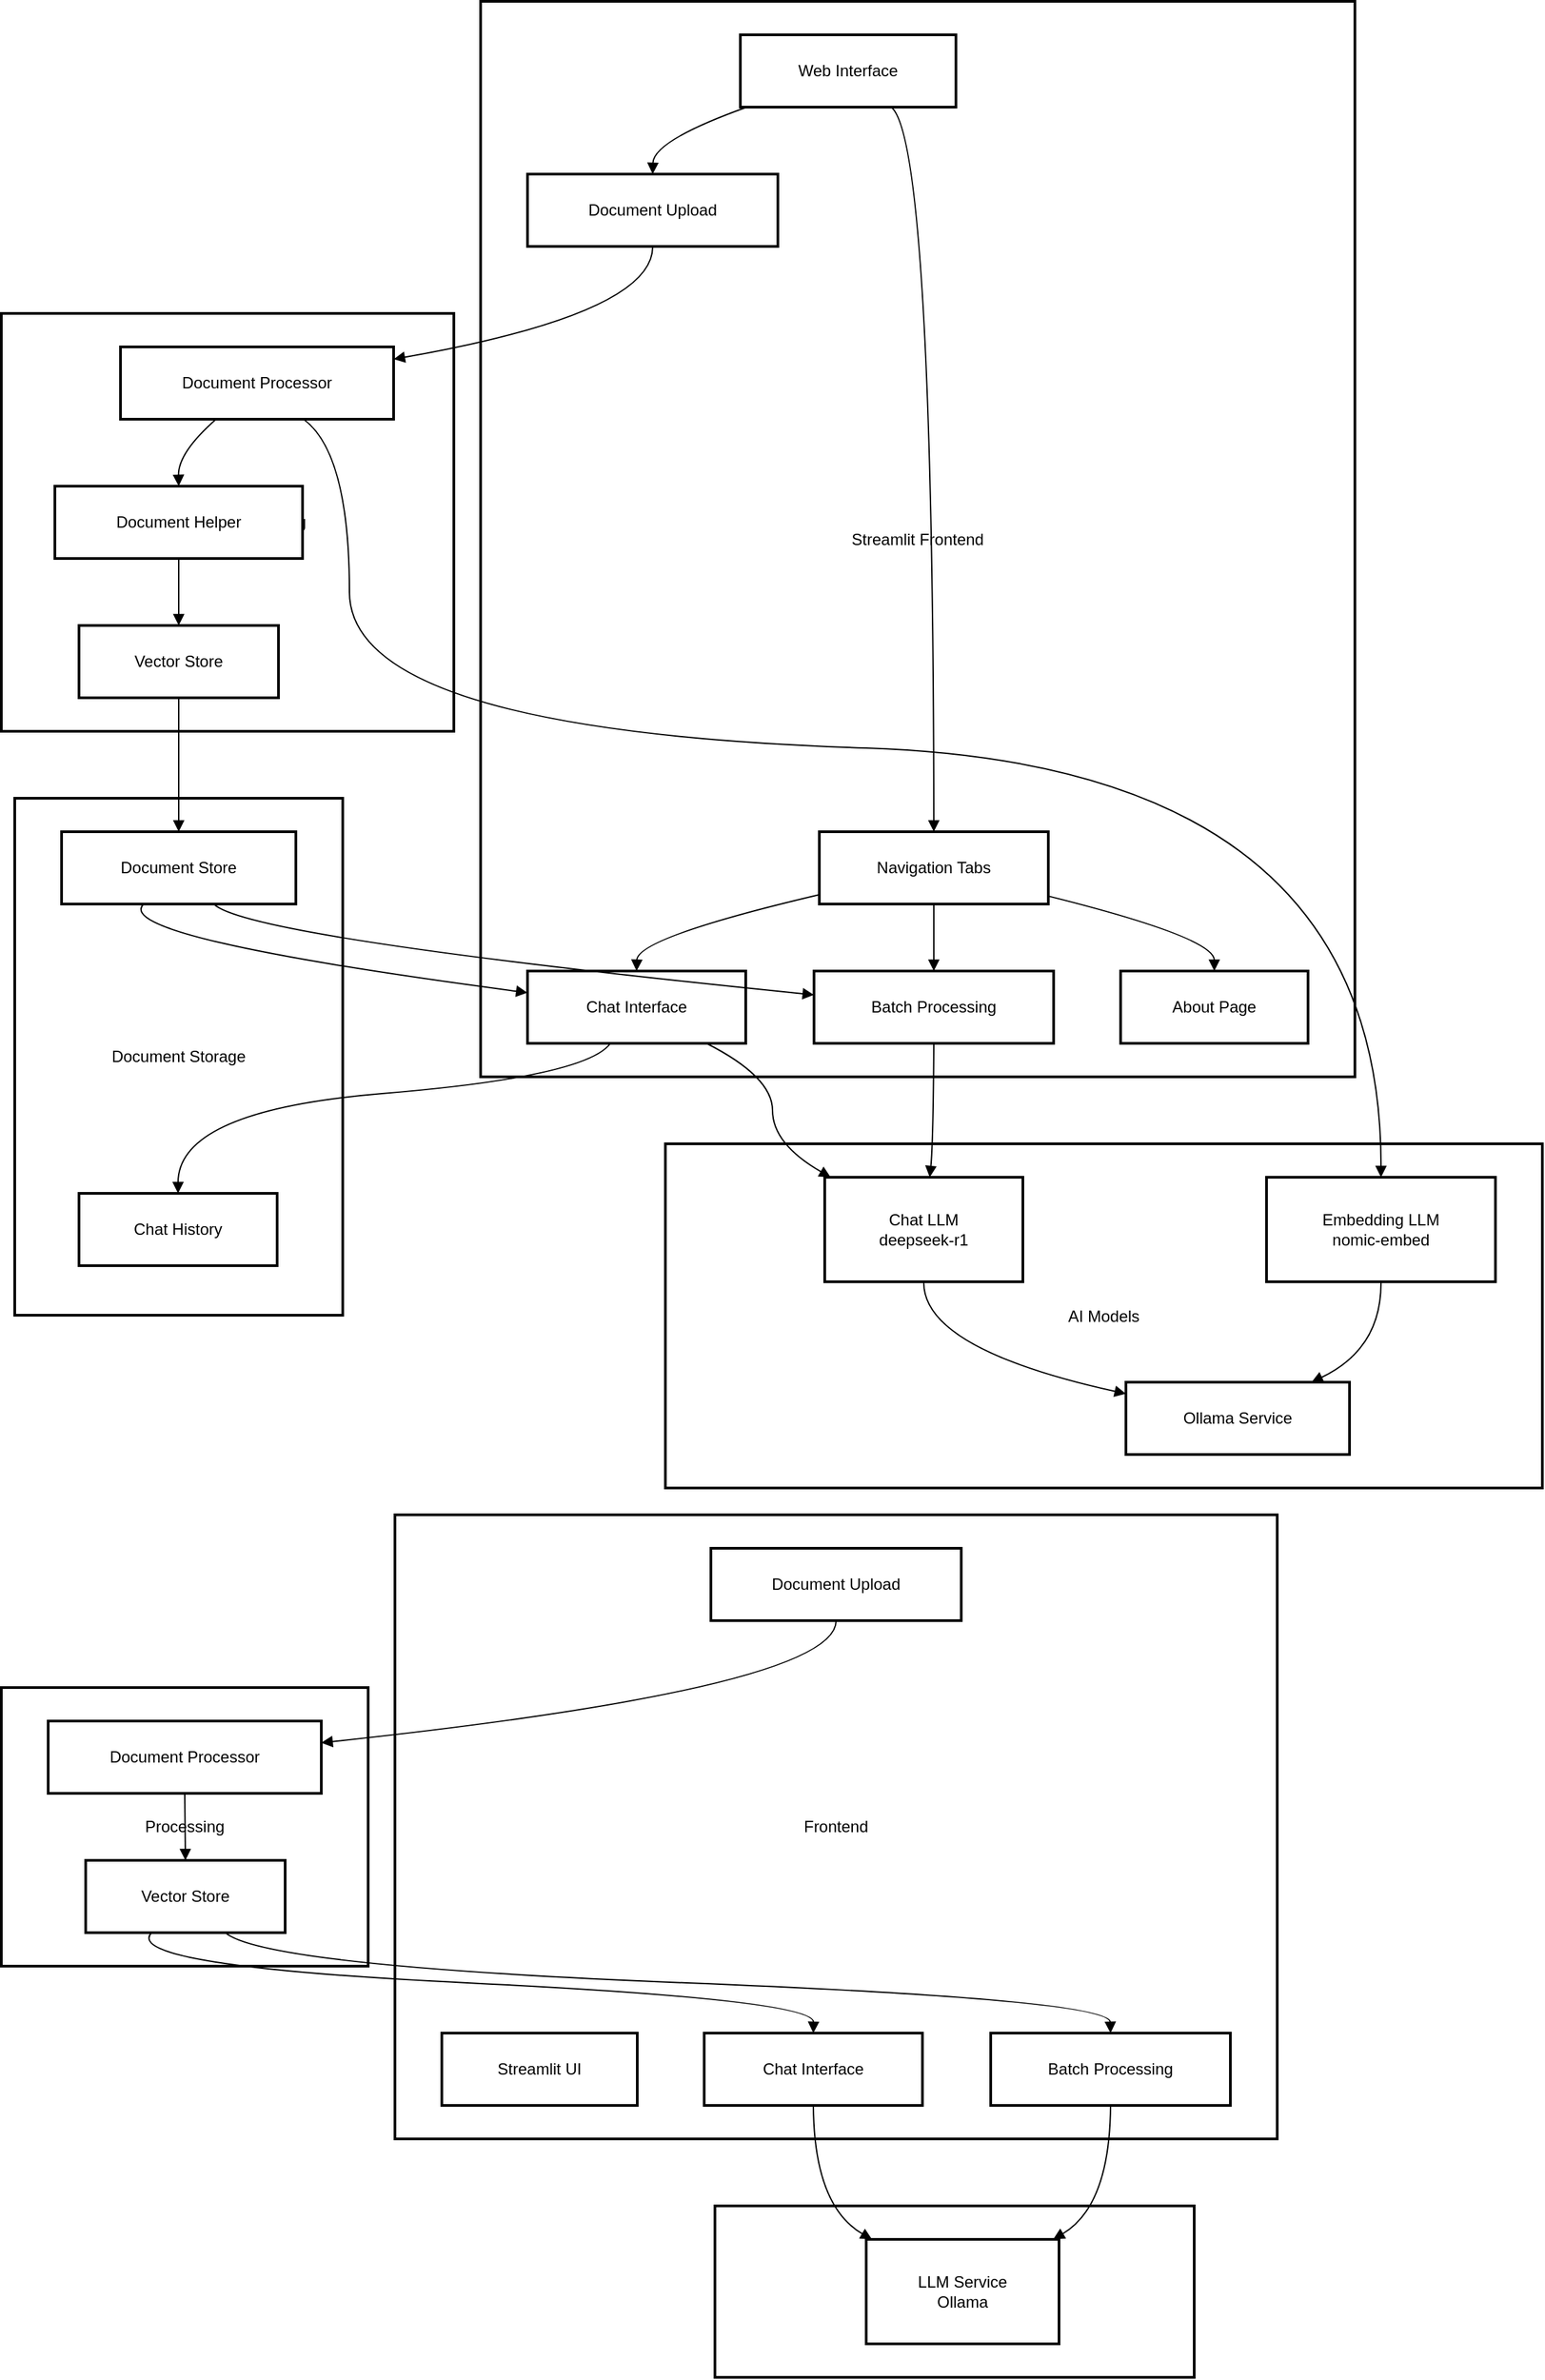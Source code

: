 <mxfile version="26.2.4">
  <diagram name="Page-1" id="8P7q_-w_s07VGZ81Xk3V">
    <mxGraphModel dx="1121" dy="648" grid="1" gridSize="10" guides="1" tooltips="1" connect="1" arrows="1" fold="1" page="1" pageScale="1" pageWidth="850" pageHeight="1100" math="0" shadow="0">
      <root>
        <mxCell id="0" />
        <mxCell id="1" parent="0" />
        <mxCell id="bda-K1JCX3NLGEZPyo5r-1" value="Document Storage" style="whiteSpace=wrap;strokeWidth=2;" vertex="1" parent="1">
          <mxGeometry x="30" y="615" width="245" height="386" as="geometry" />
        </mxCell>
        <mxCell id="bda-K1JCX3NLGEZPyo5r-2" value="AI Models" style="whiteSpace=wrap;strokeWidth=2;" vertex="1" parent="1">
          <mxGeometry x="516" y="873" width="655" height="257" as="geometry" />
        </mxCell>
        <mxCell id="bda-K1JCX3NLGEZPyo5r-3" value="Document Processing" style="whiteSpace=wrap;strokeWidth=2;" vertex="1" parent="1">
          <mxGeometry x="20" y="253" width="338" height="312" as="geometry" />
        </mxCell>
        <mxCell id="bda-K1JCX3NLGEZPyo5r-4" value="Streamlit Frontend" style="whiteSpace=wrap;strokeWidth=2;" vertex="1" parent="1">
          <mxGeometry x="378" y="20" width="653" height="803" as="geometry" />
        </mxCell>
        <mxCell id="bda-K1JCX3NLGEZPyo5r-5" value="Web Interface" style="whiteSpace=wrap;strokeWidth=2;" vertex="1" parent="1">
          <mxGeometry x="572" y="45" width="161" height="54" as="geometry" />
        </mxCell>
        <mxCell id="bda-K1JCX3NLGEZPyo5r-6" value="Document Upload" style="whiteSpace=wrap;strokeWidth=2;" vertex="1" parent="1">
          <mxGeometry x="413" y="149" width="187" height="54" as="geometry" />
        </mxCell>
        <mxCell id="bda-K1JCX3NLGEZPyo5r-7" value="Navigation Tabs" style="whiteSpace=wrap;strokeWidth=2;" vertex="1" parent="1">
          <mxGeometry x="631" y="640" width="171" height="54" as="geometry" />
        </mxCell>
        <mxCell id="bda-K1JCX3NLGEZPyo5r-8" value="Chat Interface" style="whiteSpace=wrap;strokeWidth=2;" vertex="1" parent="1">
          <mxGeometry x="413" y="744" width="163" height="54" as="geometry" />
        </mxCell>
        <mxCell id="bda-K1JCX3NLGEZPyo5r-9" value="Batch Processing" style="whiteSpace=wrap;strokeWidth=2;" vertex="1" parent="1">
          <mxGeometry x="627" y="744" width="179" height="54" as="geometry" />
        </mxCell>
        <mxCell id="bda-K1JCX3NLGEZPyo5r-10" value="About Page" style="whiteSpace=wrap;strokeWidth=2;" vertex="1" parent="1">
          <mxGeometry x="856" y="744" width="140" height="54" as="geometry" />
        </mxCell>
        <mxCell id="bda-K1JCX3NLGEZPyo5r-11" value="Document Processor" style="whiteSpace=wrap;strokeWidth=2;" vertex="1" parent="1">
          <mxGeometry x="109" y="278" width="204" height="54" as="geometry" />
        </mxCell>
        <mxCell id="bda-K1JCX3NLGEZPyo5r-12" value="Vector Store" style="whiteSpace=wrap;strokeWidth=2;" vertex="1" parent="1">
          <mxGeometry x="78" y="486" width="149" height="54" as="geometry" />
        </mxCell>
        <mxCell id="bda-K1JCX3NLGEZPyo5r-13" value="Document Helper" style="whiteSpace=wrap;strokeWidth=2;" vertex="1" parent="1">
          <mxGeometry x="60" y="382" width="185" height="54" as="geometry" />
        </mxCell>
        <mxCell id="bda-K1JCX3NLGEZPyo5r-14" value="Ollama Service" style="whiteSpace=wrap;strokeWidth=2;" vertex="1" parent="1">
          <mxGeometry x="860" y="1051" width="167" height="54" as="geometry" />
        </mxCell>
        <mxCell id="bda-K1JCX3NLGEZPyo5r-15" value="Chat LLM&#xa;deepseek-r1" style="whiteSpace=wrap;strokeWidth=2;" vertex="1" parent="1">
          <mxGeometry x="635" y="898" width="148" height="78" as="geometry" />
        </mxCell>
        <mxCell id="bda-K1JCX3NLGEZPyo5r-16" value="Embedding LLM&#xa;nomic-embed" style="whiteSpace=wrap;strokeWidth=2;" vertex="1" parent="1">
          <mxGeometry x="965" y="898" width="171" height="78" as="geometry" />
        </mxCell>
        <mxCell id="bda-K1JCX3NLGEZPyo5r-17" value="Document Store" style="whiteSpace=wrap;strokeWidth=2;" vertex="1" parent="1">
          <mxGeometry x="65" y="640" width="175" height="54" as="geometry" />
        </mxCell>
        <mxCell id="bda-K1JCX3NLGEZPyo5r-18" value="Chat History" style="whiteSpace=wrap;strokeWidth=2;" vertex="1" parent="1">
          <mxGeometry x="78" y="910" width="148" height="54" as="geometry" />
        </mxCell>
        <mxCell id="bda-K1JCX3NLGEZPyo5r-19" value="" style="curved=1;startArrow=none;endArrow=block;exitX=0.5;exitY=1;entryX=1;entryY=0.17;rounded=0;" edge="1" parent="1" source="bda-K1JCX3NLGEZPyo5r-6" target="bda-K1JCX3NLGEZPyo5r-11">
          <mxGeometry relative="1" as="geometry">
            <Array as="points">
              <mxPoint x="507" y="253" />
            </Array>
          </mxGeometry>
        </mxCell>
        <mxCell id="bda-K1JCX3NLGEZPyo5r-20" value="" style="curved=1;startArrow=none;endArrow=block;exitX=0.35;exitY=1;entryX=0.5;entryY=0;rounded=0;" edge="1" parent="1" source="bda-K1JCX3NLGEZPyo5r-11" target="bda-K1JCX3NLGEZPyo5r-13">
          <mxGeometry relative="1" as="geometry">
            <Array as="points">
              <mxPoint x="152" y="357" />
            </Array>
          </mxGeometry>
        </mxCell>
        <mxCell id="bda-K1JCX3NLGEZPyo5r-21" value="" style="curved=1;startArrow=none;endArrow=block;exitX=0.5;exitY=1;entryX=0.5;entryY=0;rounded=0;" edge="1" parent="1" source="bda-K1JCX3NLGEZPyo5r-13" target="bda-K1JCX3NLGEZPyo5r-12">
          <mxGeometry relative="1" as="geometry">
            <Array as="points" />
          </mxGeometry>
        </mxCell>
        <mxCell id="bda-K1JCX3NLGEZPyo5r-22" value="" style="curved=1;startArrow=none;endArrow=block;exitX=0.5;exitY=1;entryX=0.5;entryY=0;rounded=0;" edge="1" parent="1" source="bda-K1JCX3NLGEZPyo5r-12" target="bda-K1JCX3NLGEZPyo5r-17">
          <mxGeometry relative="1" as="geometry">
            <Array as="points" />
          </mxGeometry>
        </mxCell>
        <mxCell id="bda-K1JCX3NLGEZPyo5r-23" value="" style="curved=1;startArrow=none;endArrow=block;exitX=0.82;exitY=1;entryX=0.03;entryY=0;rounded=0;" edge="1" parent="1" source="bda-K1JCX3NLGEZPyo5r-8" target="bda-K1JCX3NLGEZPyo5r-15">
          <mxGeometry relative="1" as="geometry">
            <Array as="points">
              <mxPoint x="596" y="823" />
              <mxPoint x="596" y="873" />
            </Array>
          </mxGeometry>
        </mxCell>
        <mxCell id="bda-K1JCX3NLGEZPyo5r-24" value="" style="curved=1;startArrow=none;endArrow=block;exitX=0.5;exitY=1;entryX=0;entryY=0.16;rounded=0;" edge="1" parent="1" source="bda-K1JCX3NLGEZPyo5r-15" target="bda-K1JCX3NLGEZPyo5r-14">
          <mxGeometry relative="1" as="geometry">
            <Array as="points">
              <mxPoint x="708" y="1026" />
            </Array>
          </mxGeometry>
        </mxCell>
        <mxCell id="bda-K1JCX3NLGEZPyo5r-25" value="" style="curved=1;startArrow=none;endArrow=block;exitX=0.35;exitY=1;entryX=0;entryY=0.3;rounded=0;" edge="1" parent="1" source="bda-K1JCX3NLGEZPyo5r-17" target="bda-K1JCX3NLGEZPyo5r-8">
          <mxGeometry relative="1" as="geometry">
            <Array as="points">
              <mxPoint x="101" y="719" />
            </Array>
          </mxGeometry>
        </mxCell>
        <mxCell id="bda-K1JCX3NLGEZPyo5r-26" value="" style="curved=1;startArrow=none;endArrow=block;exitX=0.38;exitY=1;entryX=0.5;entryY=0;rounded=0;" edge="1" parent="1" source="bda-K1JCX3NLGEZPyo5r-8" target="bda-K1JCX3NLGEZPyo5r-18">
          <mxGeometry relative="1" as="geometry">
            <Array as="points">
              <mxPoint x="457" y="823" />
              <mxPoint x="152" y="848" />
            </Array>
          </mxGeometry>
        </mxCell>
        <mxCell id="bda-K1JCX3NLGEZPyo5r-27" value="" style="curved=1;startArrow=none;endArrow=block;exitX=0.5;exitY=1;entryX=0.53;entryY=0;rounded=0;" edge="1" parent="1" source="bda-K1JCX3NLGEZPyo5r-9" target="bda-K1JCX3NLGEZPyo5r-15">
          <mxGeometry relative="1" as="geometry">
            <Array as="points">
              <mxPoint x="716" y="873" />
            </Array>
          </mxGeometry>
        </mxCell>
        <mxCell id="bda-K1JCX3NLGEZPyo5r-28" value="" style="curved=1;startArrow=none;endArrow=block;exitX=0.65;exitY=1;entryX=0;entryY=0.33;rounded=0;" edge="1" parent="1" source="bda-K1JCX3NLGEZPyo5r-17" target="bda-K1JCX3NLGEZPyo5r-9">
          <mxGeometry relative="1" as="geometry">
            <Array as="points">
              <mxPoint x="203" y="719" />
            </Array>
          </mxGeometry>
        </mxCell>
        <mxCell id="bda-K1JCX3NLGEZPyo5r-29" value="" style="curved=1;startArrow=none;endArrow=block;exitX=0.5;exitY=1;entryX=0.83;entryY=0;rounded=0;" edge="1" parent="1" source="bda-K1JCX3NLGEZPyo5r-16" target="bda-K1JCX3NLGEZPyo5r-14">
          <mxGeometry relative="1" as="geometry">
            <Array as="points">
              <mxPoint x="1051" y="1026" />
            </Array>
          </mxGeometry>
        </mxCell>
        <mxCell id="bda-K1JCX3NLGEZPyo5r-30" value="" style="curved=1;startArrow=none;endArrow=block;exitX=0.67;exitY=1;entryX=0.5;entryY=0;rounded=0;" edge="1" parent="1" source="bda-K1JCX3NLGEZPyo5r-11" target="bda-K1JCX3NLGEZPyo5r-16">
          <mxGeometry relative="1" as="geometry">
            <Array as="points">
              <mxPoint x="280" y="357" />
              <mxPoint x="280" y="565" />
              <mxPoint x="1051" y="590" />
            </Array>
          </mxGeometry>
        </mxCell>
        <mxCell id="bda-K1JCX3NLGEZPyo5r-31" value="" style="curved=1;startArrow=none;endArrow=block;exitX=0.03;exitY=1;entryX=0.5;entryY=0;rounded=0;" edge="1" parent="1" source="bda-K1JCX3NLGEZPyo5r-5" target="bda-K1JCX3NLGEZPyo5r-6">
          <mxGeometry relative="1" as="geometry">
            <Array as="points">
              <mxPoint x="507" y="124" />
            </Array>
          </mxGeometry>
        </mxCell>
        <mxCell id="bda-K1JCX3NLGEZPyo5r-32" value="" style="curved=1;startArrow=none;endArrow=block;exitX=0.7;exitY=1;entryX=0.5;entryY=0;rounded=0;" edge="1" parent="1" source="bda-K1JCX3NLGEZPyo5r-5" target="bda-K1JCX3NLGEZPyo5r-7">
          <mxGeometry relative="1" as="geometry">
            <Array as="points">
              <mxPoint x="716" y="124" />
            </Array>
          </mxGeometry>
        </mxCell>
        <mxCell id="bda-K1JCX3NLGEZPyo5r-33" value="" style="curved=1;startArrow=none;endArrow=block;exitX=0;exitY=0.87;entryX=0.5;entryY=0;rounded=0;" edge="1" parent="1" source="bda-K1JCX3NLGEZPyo5r-7" target="bda-K1JCX3NLGEZPyo5r-8">
          <mxGeometry relative="1" as="geometry">
            <Array as="points">
              <mxPoint x="495" y="719" />
            </Array>
          </mxGeometry>
        </mxCell>
        <mxCell id="bda-K1JCX3NLGEZPyo5r-34" value="" style="curved=1;startArrow=none;endArrow=block;exitX=0.5;exitY=1;entryX=0.5;entryY=0;rounded=0;" edge="1" parent="1" source="bda-K1JCX3NLGEZPyo5r-7" target="bda-K1JCX3NLGEZPyo5r-9">
          <mxGeometry relative="1" as="geometry">
            <Array as="points" />
          </mxGeometry>
        </mxCell>
        <mxCell id="bda-K1JCX3NLGEZPyo5r-35" value="" style="curved=1;startArrow=none;endArrow=block;exitX=1;exitY=0.89;entryX=0.5;entryY=0;rounded=0;" edge="1" parent="1" source="bda-K1JCX3NLGEZPyo5r-7" target="bda-K1JCX3NLGEZPyo5r-10">
          <mxGeometry relative="1" as="geometry">
            <Array as="points">
              <mxPoint x="926" y="719" />
            </Array>
          </mxGeometry>
        </mxCell>
        <mxCell id="bda-K1JCX3NLGEZPyo5r-36" value="AI" style="whiteSpace=wrap;strokeWidth=2;" vertex="1" parent="1">
          <mxGeometry x="553" y="1666" width="358" height="128" as="geometry" />
        </mxCell>
        <mxCell id="bda-K1JCX3NLGEZPyo5r-37" value="Processing" style="whiteSpace=wrap;strokeWidth=2;" vertex="1" parent="1">
          <mxGeometry x="20" y="1279" width="274" height="208" as="geometry" />
        </mxCell>
        <mxCell id="bda-K1JCX3NLGEZPyo5r-38" value="Frontend" style="whiteSpace=wrap;strokeWidth=2;" vertex="1" parent="1">
          <mxGeometry x="314" y="1150" width="659" height="466" as="geometry" />
        </mxCell>
        <mxCell id="bda-K1JCX3NLGEZPyo5r-39" value="Streamlit UI" style="whiteSpace=wrap;strokeWidth=2;" vertex="1" parent="1">
          <mxGeometry x="349" y="1537" width="146" height="54" as="geometry" />
        </mxCell>
        <mxCell id="bda-K1JCX3NLGEZPyo5r-40" value="Document Upload" style="whiteSpace=wrap;strokeWidth=2;" vertex="1" parent="1">
          <mxGeometry x="550" y="1175" width="187" height="54" as="geometry" />
        </mxCell>
        <mxCell id="bda-K1JCX3NLGEZPyo5r-41" value="Chat Interface" style="whiteSpace=wrap;strokeWidth=2;" vertex="1" parent="1">
          <mxGeometry x="545" y="1537" width="163" height="54" as="geometry" />
        </mxCell>
        <mxCell id="bda-K1JCX3NLGEZPyo5r-42" value="Batch Processing" style="whiteSpace=wrap;strokeWidth=2;" vertex="1" parent="1">
          <mxGeometry x="759" y="1537" width="179" height="54" as="geometry" />
        </mxCell>
        <mxCell id="bda-K1JCX3NLGEZPyo5r-43" value="Document Processor" style="whiteSpace=wrap;strokeWidth=2;" vertex="1" parent="1">
          <mxGeometry x="55" y="1304" width="204" height="54" as="geometry" />
        </mxCell>
        <mxCell id="bda-K1JCX3NLGEZPyo5r-44" value="Vector Store" style="whiteSpace=wrap;strokeWidth=2;" vertex="1" parent="1">
          <mxGeometry x="83" y="1408" width="149" height="54" as="geometry" />
        </mxCell>
        <mxCell id="bda-K1JCX3NLGEZPyo5r-45" value="LLM Service&#xa;Ollama" style="whiteSpace=wrap;strokeWidth=2;" vertex="1" parent="1">
          <mxGeometry x="666" y="1691" width="144" height="78" as="geometry" />
        </mxCell>
        <mxCell id="bda-K1JCX3NLGEZPyo5r-46" value="" style="curved=1;startArrow=none;endArrow=block;exitX=0.5;exitY=1;entryX=1;entryY=0.3;rounded=0;" edge="1" parent="1" source="bda-K1JCX3NLGEZPyo5r-40" target="bda-K1JCX3NLGEZPyo5r-43">
          <mxGeometry relative="1" as="geometry">
            <Array as="points">
              <mxPoint x="644" y="1279" />
            </Array>
          </mxGeometry>
        </mxCell>
        <mxCell id="bda-K1JCX3NLGEZPyo5r-47" value="" style="curved=1;startArrow=none;endArrow=block;exitX=0.5;exitY=1;entryX=0.5;entryY=0;rounded=0;" edge="1" parent="1" source="bda-K1JCX3NLGEZPyo5r-43" target="bda-K1JCX3NLGEZPyo5r-44">
          <mxGeometry relative="1" as="geometry">
            <Array as="points" />
          </mxGeometry>
        </mxCell>
        <mxCell id="bda-K1JCX3NLGEZPyo5r-48" value="" style="curved=1;startArrow=none;endArrow=block;exitX=0.33;exitY=1;entryX=0.5;entryY=0;rounded=0;" edge="1" parent="1" source="bda-K1JCX3NLGEZPyo5r-44" target="bda-K1JCX3NLGEZPyo5r-41">
          <mxGeometry relative="1" as="geometry">
            <Array as="points">
              <mxPoint x="109" y="1487" />
              <mxPoint x="627" y="1512" />
            </Array>
          </mxGeometry>
        </mxCell>
        <mxCell id="bda-K1JCX3NLGEZPyo5r-49" value="" style="curved=1;startArrow=none;endArrow=block;exitX=0.7;exitY=1;entryX=0.5;entryY=0;rounded=0;" edge="1" parent="1" source="bda-K1JCX3NLGEZPyo5r-44" target="bda-K1JCX3NLGEZPyo5r-42">
          <mxGeometry relative="1" as="geometry">
            <Array as="points">
              <mxPoint x="216" y="1487" />
              <mxPoint x="848" y="1512" />
            </Array>
          </mxGeometry>
        </mxCell>
        <mxCell id="bda-K1JCX3NLGEZPyo5r-50" value="" style="curved=1;startArrow=none;endArrow=block;exitX=0.5;exitY=1;entryX=0.03;entryY=0;rounded=0;" edge="1" parent="1" source="bda-K1JCX3NLGEZPyo5r-41" target="bda-K1JCX3NLGEZPyo5r-45">
          <mxGeometry relative="1" as="geometry">
            <Array as="points">
              <mxPoint x="627" y="1666" />
            </Array>
          </mxGeometry>
        </mxCell>
        <mxCell id="bda-K1JCX3NLGEZPyo5r-51" value="" style="curved=1;startArrow=none;endArrow=block;exitX=0.5;exitY=1;entryX=0.97;entryY=0;rounded=0;" edge="1" parent="1" source="bda-K1JCX3NLGEZPyo5r-42" target="bda-K1JCX3NLGEZPyo5r-45">
          <mxGeometry relative="1" as="geometry">
            <Array as="points">
              <mxPoint x="848" y="1666" />
            </Array>
          </mxGeometry>
        </mxCell>
      </root>
    </mxGraphModel>
  </diagram>
</mxfile>
